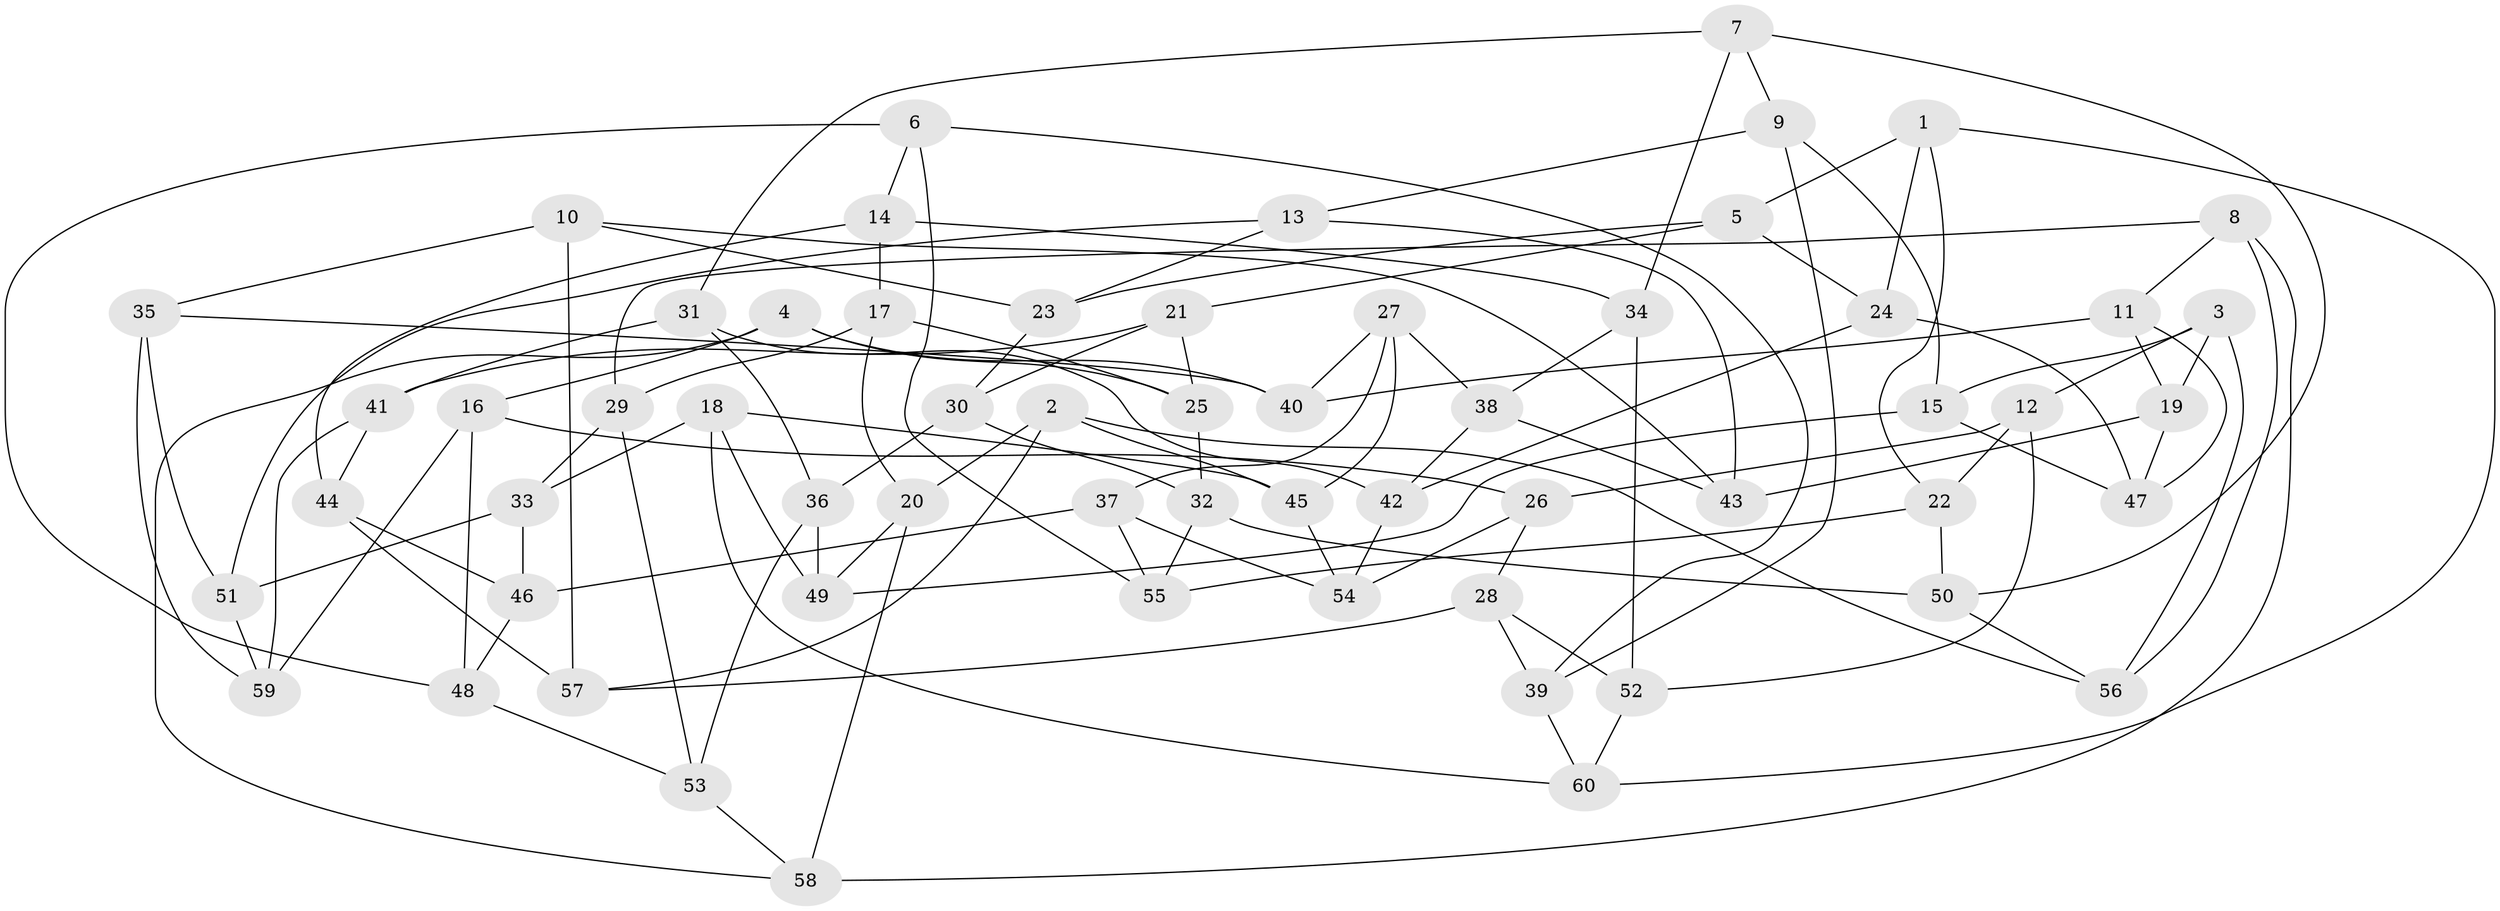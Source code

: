 // Generated by graph-tools (version 1.1) at 2025/50/03/09/25 03:50:52]
// undirected, 60 vertices, 120 edges
graph export_dot {
graph [start="1"]
  node [color=gray90,style=filled];
  1;
  2;
  3;
  4;
  5;
  6;
  7;
  8;
  9;
  10;
  11;
  12;
  13;
  14;
  15;
  16;
  17;
  18;
  19;
  20;
  21;
  22;
  23;
  24;
  25;
  26;
  27;
  28;
  29;
  30;
  31;
  32;
  33;
  34;
  35;
  36;
  37;
  38;
  39;
  40;
  41;
  42;
  43;
  44;
  45;
  46;
  47;
  48;
  49;
  50;
  51;
  52;
  53;
  54;
  55;
  56;
  57;
  58;
  59;
  60;
  1 -- 24;
  1 -- 5;
  1 -- 60;
  1 -- 22;
  2 -- 57;
  2 -- 45;
  2 -- 56;
  2 -- 20;
  3 -- 56;
  3 -- 19;
  3 -- 15;
  3 -- 12;
  4 -- 40;
  4 -- 25;
  4 -- 58;
  4 -- 16;
  5 -- 24;
  5 -- 21;
  5 -- 23;
  6 -- 14;
  6 -- 55;
  6 -- 39;
  6 -- 48;
  7 -- 31;
  7 -- 34;
  7 -- 9;
  7 -- 50;
  8 -- 58;
  8 -- 11;
  8 -- 29;
  8 -- 56;
  9 -- 39;
  9 -- 13;
  9 -- 15;
  10 -- 57;
  10 -- 35;
  10 -- 43;
  10 -- 23;
  11 -- 19;
  11 -- 40;
  11 -- 47;
  12 -- 26;
  12 -- 52;
  12 -- 22;
  13 -- 43;
  13 -- 51;
  13 -- 23;
  14 -- 44;
  14 -- 34;
  14 -- 17;
  15 -- 47;
  15 -- 49;
  16 -- 59;
  16 -- 26;
  16 -- 48;
  17 -- 25;
  17 -- 29;
  17 -- 20;
  18 -- 49;
  18 -- 33;
  18 -- 60;
  18 -- 45;
  19 -- 47;
  19 -- 43;
  20 -- 49;
  20 -- 58;
  21 -- 41;
  21 -- 25;
  21 -- 30;
  22 -- 55;
  22 -- 50;
  23 -- 30;
  24 -- 42;
  24 -- 47;
  25 -- 32;
  26 -- 28;
  26 -- 54;
  27 -- 45;
  27 -- 37;
  27 -- 40;
  27 -- 38;
  28 -- 57;
  28 -- 52;
  28 -- 39;
  29 -- 33;
  29 -- 53;
  30 -- 32;
  30 -- 36;
  31 -- 41;
  31 -- 42;
  31 -- 36;
  32 -- 55;
  32 -- 50;
  33 -- 46;
  33 -- 51;
  34 -- 52;
  34 -- 38;
  35 -- 40;
  35 -- 51;
  35 -- 59;
  36 -- 53;
  36 -- 49;
  37 -- 54;
  37 -- 46;
  37 -- 55;
  38 -- 43;
  38 -- 42;
  39 -- 60;
  41 -- 59;
  41 -- 44;
  42 -- 54;
  44 -- 57;
  44 -- 46;
  45 -- 54;
  46 -- 48;
  48 -- 53;
  50 -- 56;
  51 -- 59;
  52 -- 60;
  53 -- 58;
}
